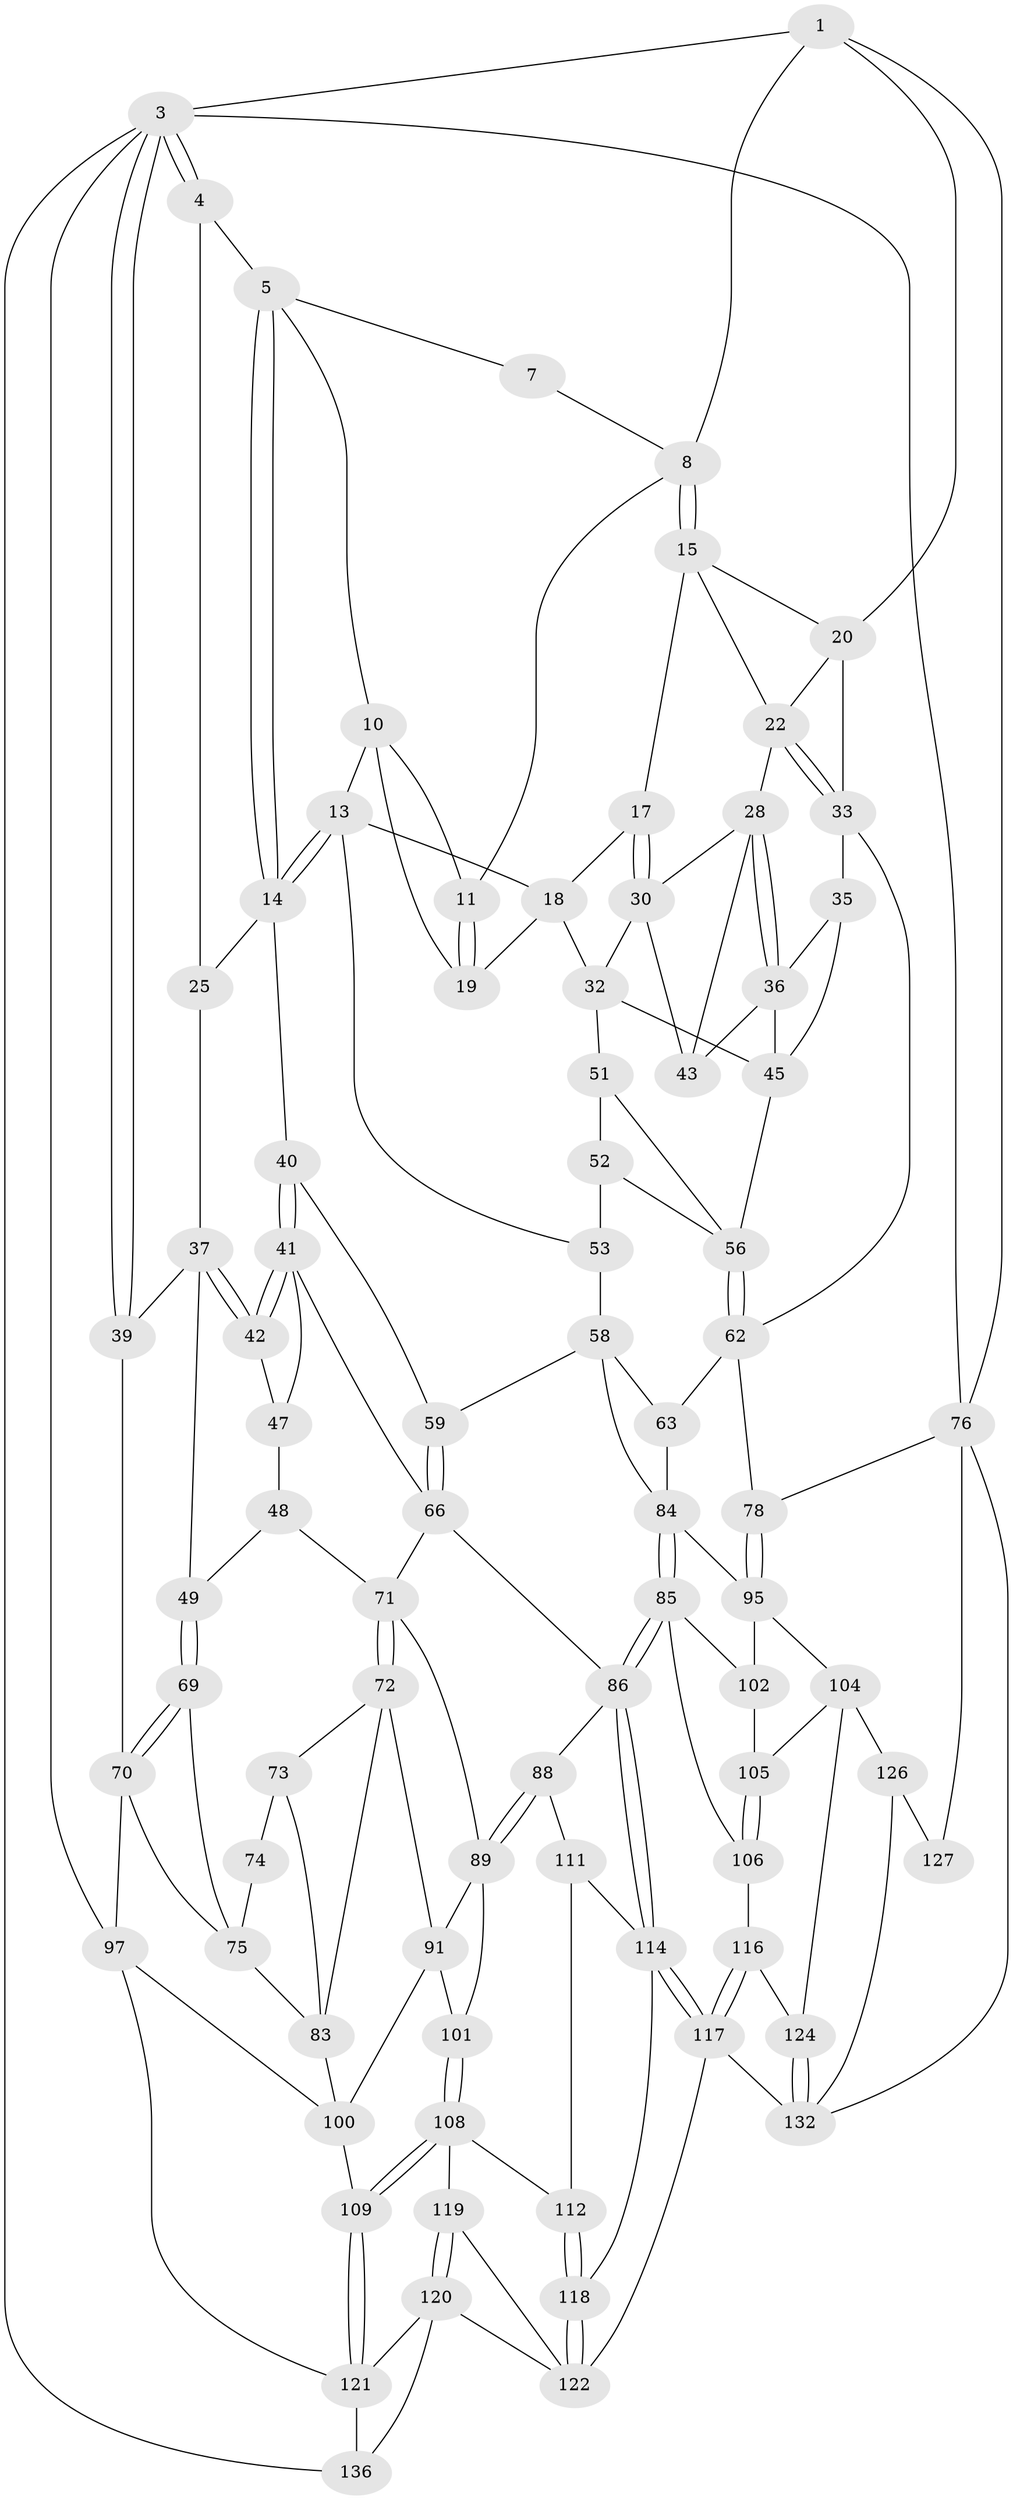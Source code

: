 // original degree distribution, {3: 0.014705882352941176, 6: 0.2426470588235294, 4: 0.25735294117647056, 5: 0.4852941176470588}
// Generated by graph-tools (version 1.1) at 2025/11/02/27/25 16:11:53]
// undirected, 83 vertices, 179 edges
graph export_dot {
graph [start="1"]
  node [color=gray90,style=filled];
  1 [pos="+0.9149678652668028+0",super="+2"];
  3 [pos="+0+0",super="+98"];
  4 [pos="+0.22424106923905385+0"];
  5 [pos="+0.4981438969492395+0",super="+6"];
  7 [pos="+0.7626559837717801+0"];
  8 [pos="+0.8532388497360054+0.030617823338655547",super="+9"];
  10 [pos="+0.624316117274117+0.029554262601831638",super="+12"];
  11 [pos="+0.6786981506097588+0.050026296442916736"];
  13 [pos="+0.5501919199092794+0.2782486202003228",super="+27"];
  14 [pos="+0.5471307945113932+0.27956849911645204",super="+24"];
  15 [pos="+0.854672301369291+0.046265023403540176",super="+16"];
  17 [pos="+0.8254975879547013+0.13106232258012326"];
  18 [pos="+0.7988752997210831+0.13766620007831937",super="+26"];
  19 [pos="+0.7189769728613401+0.1287177836595914"];
  20 [pos="+1+0",super="+21"];
  22 [pos="+1+0.15663131060039076",super="+23"];
  25 [pos="+0.2596815642459988+0.03217783296187537"];
  28 [pos="+0.9158068170687215+0.2363573238118616",super="+29"];
  30 [pos="+0.8501639549070916+0.19220189539652618",super="+31"];
  32 [pos="+0.7568247913596501+0.28332120725320703",super="+46"];
  33 [pos="+1+0.13886544981056503",super="+34"];
  35 [pos="+0.9431690424544367+0.2936692221809626"];
  36 [pos="+0.9298788801724828+0.27949609674831677",super="+44"];
  37 [pos="+0.2518807249273787+0.052373976222518166",super="+38"];
  39 [pos="+0+0.12436322912742764"];
  40 [pos="+0.5236368878340171+0.31484293365677624"];
  41 [pos="+0.44761325713665906+0.38776243620136946",super="+60"];
  42 [pos="+0.25231181882928067+0.27850413455184103"];
  43 [pos="+0.8331818242537448+0.28588490526487303"];
  45 [pos="+0.8203051553514846+0.34866641893228495",super="+50"];
  47 [pos="+0.19623371918564697+0.35455853159986495",super="+61"];
  48 [pos="+0.11022725271340797+0.38334685267581836",super="+68"];
  49 [pos="+0.10137388822371272+0.3838558281221097"];
  51 [pos="+0.8067201280218258+0.3614532406640576"];
  52 [pos="+0.7436237598143843+0.3718985496407582",super="+54"];
  53 [pos="+0.7038870425041551+0.35636590328290957",super="+55"];
  56 [pos="+0.9264150074303154+0.4839303585757976",super="+57"];
  58 [pos="+0.70260181879596+0.5143033740400333",super="+64"];
  59 [pos="+0.5950243399182511+0.4117256992708048"];
  62 [pos="+0.9476657944861907+0.5152468960823007",super="+65"];
  63 [pos="+0.9394030302258757+0.5228464221472371"];
  66 [pos="+0.5557028919313395+0.6531179137008447",super="+67"];
  69 [pos="+0.03917580455580854+0.4342983202972274"];
  70 [pos="+0+0.4302699234994499",super="+81"];
  71 [pos="+0.23450431607035546+0.5588526805654094",super="+79"];
  72 [pos="+0.23180209648593866+0.5620681122371944",super="+92"];
  73 [pos="+0.1608051897563548+0.5411745326396515",super="+82"];
  74 [pos="+0.05240275130511297+0.45809384797991765"];
  75 [pos="+0.05105197692034831+0.4565826365582325",super="+80"];
  76 [pos="+1+1",super="+77"];
  78 [pos="+1+0.6774037633116933"];
  83 [pos="+0.10204099580927668+0.7468133882449081",super="+93"];
  84 [pos="+0.6737373030883171+0.6315926379379423",super="+94"];
  85 [pos="+0.6483954717691237+0.6768538487632338",super="+103"];
  86 [pos="+0.5904187353864001+0.6877955247059441",super="+87"];
  88 [pos="+0.5585901687904711+0.685858351266516"];
  89 [pos="+0.3847960671451784+0.6884456853856167",super="+90"];
  91 [pos="+0.2971641266404856+0.652479104465632",super="+99"];
  95 [pos="+0.9079312305099291+0.7155695009037123",super="+96"];
  97 [pos="+0+1",super="+130"];
  100 [pos="+0.11204489811032754+0.7525587442932552",super="+110"];
  101 [pos="+0.3454988150725941+0.758975240023223"];
  102 [pos="+0.8131199439135242+0.7071039532848993"];
  104 [pos="+0.9182448221466452+0.7994435077390435",super="+123"];
  105 [pos="+0.8426622579021509+0.7951890769534464"];
  106 [pos="+0.7869938135961339+0.8245425492351257",super="+107"];
  108 [pos="+0.3418369470813769+0.7820021811590808",super="+113"];
  109 [pos="+0.22777856831122484+0.831265211738301"];
  111 [pos="+0.5261709909755691+0.727130991584794"];
  112 [pos="+0.4283527804625996+0.8186353411229471"];
  114 [pos="+0.5764871221904652+0.9296208402223518",super="+115"];
  116 [pos="+0.6715526053847661+1",super="+125"];
  117 [pos="+0.6209471506752854+1",super="+128"];
  118 [pos="+0.43961357016654923+0.8598050263457774"];
  119 [pos="+0.3583497345071717+0.889257150021034"];
  120 [pos="+0.33645861165805896+0.916949103082984",super="+135"];
  121 [pos="+0.24716686682131625+0.8752799507570537",super="+133"];
  122 [pos="+0.42449092034659425+0.8864324901201617",super="+129"];
  124 [pos="+0.8648176557021365+0.8787043944131192"];
  126 [pos="+0.9442615844832414+0.8316822710415901",super="+131"];
  127 [pos="+1+0.8451338709002612"];
  132 [pos="+0.9110256575348851+1",super="+134"];
  136 [pos="+0.2645575884315073+1"];
  1 -- 8;
  1 -- 3;
  1 -- 20;
  1 -- 76;
  3 -- 4;
  3 -- 4;
  3 -- 39;
  3 -- 39;
  3 -- 136;
  3 -- 97;
  3 -- 76;
  4 -- 5;
  4 -- 25;
  5 -- 14;
  5 -- 14;
  5 -- 10;
  5 -- 7;
  7 -- 8;
  8 -- 15;
  8 -- 15;
  8 -- 11;
  10 -- 11;
  10 -- 19;
  10 -- 13;
  11 -- 19;
  11 -- 19;
  13 -- 14;
  13 -- 14;
  13 -- 18;
  13 -- 53;
  14 -- 40;
  14 -- 25;
  15 -- 17;
  15 -- 20;
  15 -- 22;
  17 -- 18;
  17 -- 30;
  17 -- 30;
  18 -- 19;
  18 -- 32;
  20 -- 33;
  20 -- 22;
  22 -- 33;
  22 -- 33;
  22 -- 28;
  25 -- 37;
  28 -- 36;
  28 -- 36;
  28 -- 43;
  28 -- 30;
  30 -- 32;
  30 -- 43;
  32 -- 51;
  32 -- 45;
  33 -- 35;
  33 -- 62;
  35 -- 36;
  35 -- 45;
  36 -- 43;
  36 -- 45;
  37 -- 42;
  37 -- 42;
  37 -- 49;
  37 -- 39;
  39 -- 70;
  40 -- 41;
  40 -- 41;
  40 -- 59;
  41 -- 42;
  41 -- 42;
  41 -- 47;
  41 -- 66;
  42 -- 47;
  45 -- 56;
  47 -- 48 [weight=2];
  48 -- 49;
  48 -- 71;
  49 -- 69;
  49 -- 69;
  51 -- 52;
  51 -- 56;
  52 -- 53 [weight=2];
  52 -- 56;
  53 -- 58;
  56 -- 62;
  56 -- 62;
  58 -- 59;
  58 -- 84;
  58 -- 63;
  59 -- 66;
  59 -- 66;
  62 -- 63;
  62 -- 78;
  63 -- 84;
  66 -- 86;
  66 -- 71;
  69 -- 70;
  69 -- 70;
  69 -- 75;
  70 -- 97;
  70 -- 75;
  71 -- 72;
  71 -- 72;
  71 -- 89;
  72 -- 73;
  72 -- 91;
  72 -- 83;
  73 -- 74 [weight=2];
  73 -- 83;
  74 -- 75;
  75 -- 83;
  76 -- 132;
  76 -- 78;
  76 -- 127;
  78 -- 95;
  78 -- 95;
  83 -- 100;
  84 -- 85;
  84 -- 85;
  84 -- 95;
  85 -- 86;
  85 -- 86;
  85 -- 102;
  85 -- 106;
  86 -- 114;
  86 -- 114;
  86 -- 88;
  88 -- 89;
  88 -- 89;
  88 -- 111;
  89 -- 101;
  89 -- 91;
  91 -- 100;
  91 -- 101;
  95 -- 104;
  95 -- 102;
  97 -- 100;
  97 -- 121;
  100 -- 109;
  101 -- 108;
  101 -- 108;
  102 -- 105;
  104 -- 105;
  104 -- 124;
  104 -- 126;
  105 -- 106;
  105 -- 106;
  106 -- 116 [weight=2];
  108 -- 109;
  108 -- 109;
  108 -- 112;
  108 -- 119;
  109 -- 121;
  109 -- 121;
  111 -- 112;
  111 -- 114;
  112 -- 118;
  112 -- 118;
  114 -- 117;
  114 -- 117;
  114 -- 118;
  116 -- 117;
  116 -- 117;
  116 -- 124;
  117 -- 132;
  117 -- 122;
  118 -- 122;
  118 -- 122;
  119 -- 120;
  119 -- 120;
  119 -- 122;
  120 -- 121;
  120 -- 136;
  120 -- 122;
  121 -- 136;
  124 -- 132;
  124 -- 132;
  126 -- 127 [weight=2];
  126 -- 132;
}
